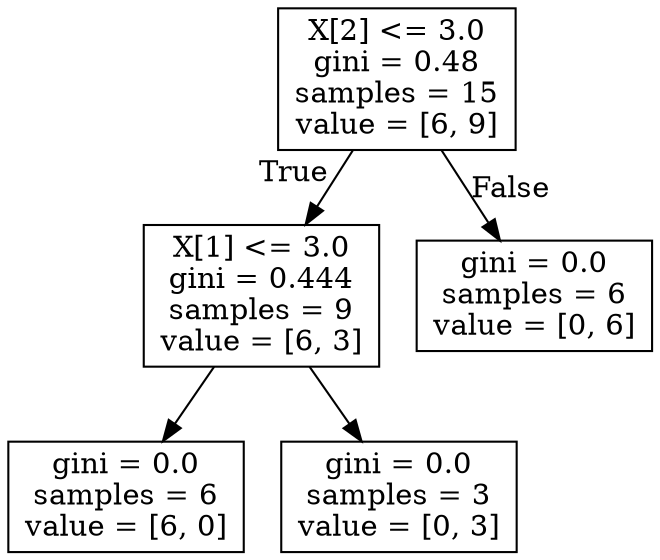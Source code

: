digraph Tree {
node [shape=box] ;
0 [label="X[2] <= 3.0\ngini = 0.48\nsamples = 15\nvalue = [6, 9]"] ;
1 [label="X[1] <= 3.0\ngini = 0.444\nsamples = 9\nvalue = [6, 3]"] ;
0 -> 1 [labeldistance=2.5, labelangle=45, headlabel="True"] ;
2 [label="gini = 0.0\nsamples = 6\nvalue = [6, 0]"] ;
1 -> 2 ;
3 [label="gini = 0.0\nsamples = 3\nvalue = [0, 3]"] ;
1 -> 3 ;
4 [label="gini = 0.0\nsamples = 6\nvalue = [0, 6]"] ;
0 -> 4 [labeldistance=2.5, labelangle=-45, headlabel="False"] ;
}